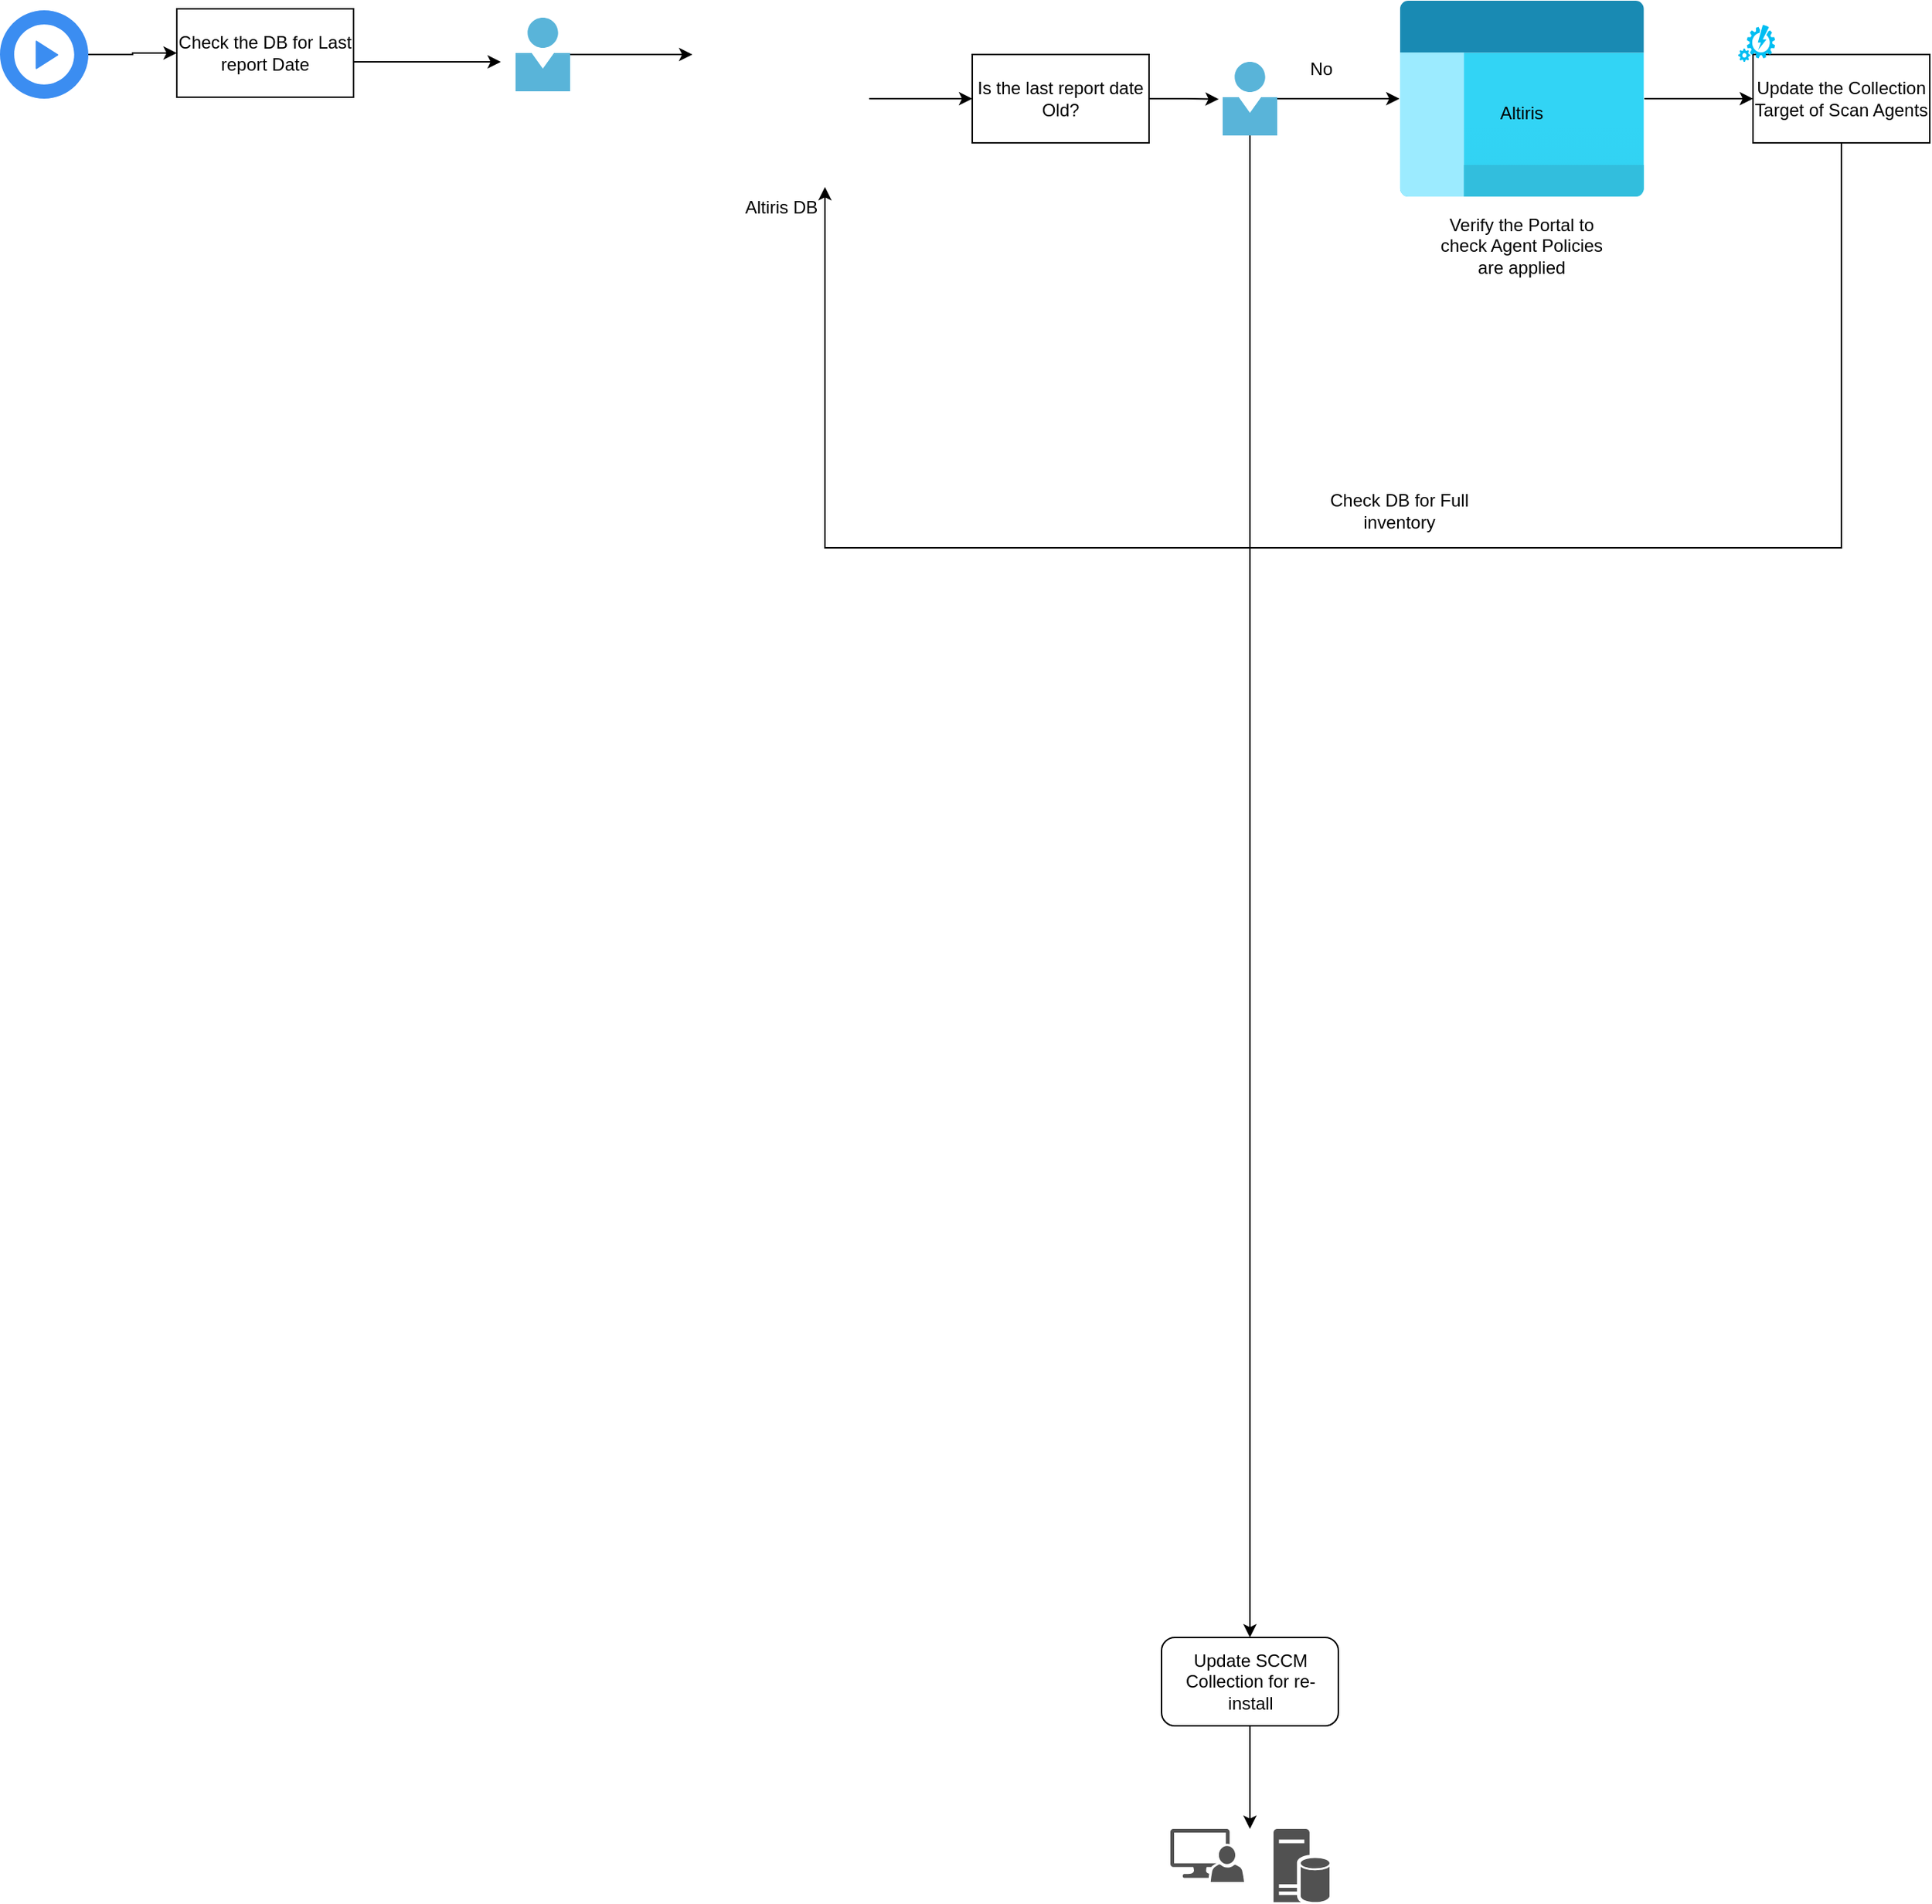 <mxfile version="16.4.6" type="github">
  <diagram id="HVIMIyNaEl5NfeKefO-4" name="Page-1">
    <mxGraphModel dx="782" dy="468" grid="1" gridSize="10" guides="1" tooltips="1" connect="1" arrows="1" fold="1" page="1" pageScale="1" pageWidth="850" pageHeight="1100" math="0" shadow="0">
      <root>
        <mxCell id="0" />
        <mxCell id="1" parent="0" />
        <mxCell id="V3Kr2m5Zbbi_J88Jwd5E-7" style="edgeStyle=orthogonalEdgeStyle;rounded=0;orthogonalLoop=1;jettySize=auto;html=1;entryX=0;entryY=0.5;entryDx=0;entryDy=0;" edge="1" parent="1" source="V3Kr2m5Zbbi_J88Jwd5E-1" target="V3Kr2m5Zbbi_J88Jwd5E-3">
          <mxGeometry relative="1" as="geometry" />
        </mxCell>
        <mxCell id="V3Kr2m5Zbbi_J88Jwd5E-1" value="" style="sketch=0;html=1;aspect=fixed;strokeColor=none;shadow=0;align=center;verticalAlign=top;fillColor=#3B8DF1;shape=mxgraph.gcp2.play_start" vertex="1" parent="1">
          <mxGeometry x="70" y="75" width="60" height="60" as="geometry" />
        </mxCell>
        <mxCell id="V3Kr2m5Zbbi_J88Jwd5E-9" style="edgeStyle=orthogonalEdgeStyle;rounded=0;orthogonalLoop=1;jettySize=auto;html=1;entryX=0;entryY=0.5;entryDx=0;entryDy=0;" edge="1" parent="1" source="V3Kr2m5Zbbi_J88Jwd5E-2" target="V3Kr2m5Zbbi_J88Jwd5E-8">
          <mxGeometry relative="1" as="geometry" />
        </mxCell>
        <mxCell id="V3Kr2m5Zbbi_J88Jwd5E-2" value="Altiris DB" style="shape=image;html=1;verticalAlign=top;verticalLabelPosition=bottom;labelBackgroundColor=#ffffff;imageAspect=0;aspect=fixed;image=https://cdn0.iconfinder.com/data/icons/octicons/1024/repo-128.png" vertex="1" parent="1">
          <mxGeometry x="540" y="75" width="120" height="120" as="geometry" />
        </mxCell>
        <mxCell id="V3Kr2m5Zbbi_J88Jwd5E-5" style="edgeStyle=orthogonalEdgeStyle;rounded=0;orthogonalLoop=1;jettySize=auto;html=1;" edge="1" parent="1" source="V3Kr2m5Zbbi_J88Jwd5E-3">
          <mxGeometry relative="1" as="geometry">
            <mxPoint x="410" y="110" as="targetPoint" />
            <Array as="points">
              <mxPoint x="340" y="110" />
              <mxPoint x="340" y="110" />
            </Array>
          </mxGeometry>
        </mxCell>
        <mxCell id="V3Kr2m5Zbbi_J88Jwd5E-3" value="Check the DB for Last report Date" style="rounded=0;whiteSpace=wrap;html=1;" vertex="1" parent="1">
          <mxGeometry x="190" y="74" width="120" height="60" as="geometry" />
        </mxCell>
        <mxCell id="V3Kr2m5Zbbi_J88Jwd5E-6" style="edgeStyle=orthogonalEdgeStyle;rounded=0;orthogonalLoop=1;jettySize=auto;html=1;entryX=0;entryY=0.25;entryDx=0;entryDy=0;" edge="1" parent="1" source="V3Kr2m5Zbbi_J88Jwd5E-4" target="V3Kr2m5Zbbi_J88Jwd5E-2">
          <mxGeometry relative="1" as="geometry" />
        </mxCell>
        <mxCell id="V3Kr2m5Zbbi_J88Jwd5E-4" value="" style="sketch=0;aspect=fixed;html=1;points=[];align=center;image;fontSize=12;image=img/lib/mscae/Person.svg;" vertex="1" parent="1">
          <mxGeometry x="420" y="80" width="37" height="50" as="geometry" />
        </mxCell>
        <mxCell id="V3Kr2m5Zbbi_J88Jwd5E-14" style="edgeStyle=orthogonalEdgeStyle;rounded=0;orthogonalLoop=1;jettySize=auto;html=1;entryX=-0.072;entryY=0.507;entryDx=0;entryDy=0;entryPerimeter=0;" edge="1" parent="1" source="V3Kr2m5Zbbi_J88Jwd5E-8" target="V3Kr2m5Zbbi_J88Jwd5E-11">
          <mxGeometry relative="1" as="geometry" />
        </mxCell>
        <mxCell id="V3Kr2m5Zbbi_J88Jwd5E-8" value="Is the last report date Old?" style="rounded=0;whiteSpace=wrap;html=1;" vertex="1" parent="1">
          <mxGeometry x="730" y="105" width="120" height="60" as="geometry" />
        </mxCell>
        <mxCell id="V3Kr2m5Zbbi_J88Jwd5E-13" style="edgeStyle=orthogonalEdgeStyle;rounded=0;orthogonalLoop=1;jettySize=auto;html=1;" edge="1" parent="1" source="V3Kr2m5Zbbi_J88Jwd5E-11" target="V3Kr2m5Zbbi_J88Jwd5E-12">
          <mxGeometry relative="1" as="geometry" />
        </mxCell>
        <mxCell id="V3Kr2m5Zbbi_J88Jwd5E-23" style="edgeStyle=orthogonalEdgeStyle;rounded=0;orthogonalLoop=1;jettySize=auto;html=1;" edge="1" parent="1" source="V3Kr2m5Zbbi_J88Jwd5E-11" target="V3Kr2m5Zbbi_J88Jwd5E-22">
          <mxGeometry relative="1" as="geometry" />
        </mxCell>
        <mxCell id="V3Kr2m5Zbbi_J88Jwd5E-11" value="" style="sketch=0;aspect=fixed;html=1;points=[];align=center;image;fontSize=12;image=img/lib/mscae/Person.svg;" vertex="1" parent="1">
          <mxGeometry x="900" y="110" width="37" height="50" as="geometry" />
        </mxCell>
        <mxCell id="V3Kr2m5Zbbi_J88Jwd5E-18" style="edgeStyle=orthogonalEdgeStyle;rounded=0;orthogonalLoop=1;jettySize=auto;html=1;entryX=0;entryY=0.5;entryDx=0;entryDy=0;" edge="1" parent="1" source="V3Kr2m5Zbbi_J88Jwd5E-12" target="V3Kr2m5Zbbi_J88Jwd5E-17">
          <mxGeometry relative="1" as="geometry" />
        </mxCell>
        <mxCell id="V3Kr2m5Zbbi_J88Jwd5E-12" value="" style="aspect=fixed;html=1;points=[];align=center;image;fontSize=12;image=img/lib/azure2/general/Management_Portal.svg;" vertex="1" parent="1">
          <mxGeometry x="1020.01" y="68.5" width="166.25" height="133" as="geometry" />
        </mxCell>
        <mxCell id="V3Kr2m5Zbbi_J88Jwd5E-15" value="Verify the Portal to check Agent Policies are applied" style="text;html=1;strokeColor=none;fillColor=none;align=center;verticalAlign=middle;whiteSpace=wrap;rounded=0;" vertex="1" parent="1">
          <mxGeometry x="1038.13" y="220" width="130" height="30" as="geometry" />
        </mxCell>
        <mxCell id="V3Kr2m5Zbbi_J88Jwd5E-16" value="Altiris" style="text;html=1;strokeColor=none;fillColor=none;align=center;verticalAlign=middle;whiteSpace=wrap;rounded=0;" vertex="1" parent="1">
          <mxGeometry x="1073" y="130" width="60" height="30" as="geometry" />
        </mxCell>
        <mxCell id="V3Kr2m5Zbbi_J88Jwd5E-29" style="edgeStyle=orthogonalEdgeStyle;rounded=0;orthogonalLoop=1;jettySize=auto;html=1;entryX=0.75;entryY=1;entryDx=0;entryDy=0;" edge="1" parent="1" source="V3Kr2m5Zbbi_J88Jwd5E-17" target="V3Kr2m5Zbbi_J88Jwd5E-2">
          <mxGeometry relative="1" as="geometry">
            <Array as="points">
              <mxPoint x="1320" y="440" />
              <mxPoint x="630" y="440" />
            </Array>
          </mxGeometry>
        </mxCell>
        <mxCell id="V3Kr2m5Zbbi_J88Jwd5E-17" value="Update the Collection Target of Scan Agents" style="rounded=0;whiteSpace=wrap;html=1;" vertex="1" parent="1">
          <mxGeometry x="1260" y="105" width="120" height="60" as="geometry" />
        </mxCell>
        <mxCell id="V3Kr2m5Zbbi_J88Jwd5E-19" value="No" style="text;html=1;strokeColor=none;fillColor=none;align=center;verticalAlign=middle;whiteSpace=wrap;rounded=0;" vertex="1" parent="1">
          <mxGeometry x="937" y="100" width="60" height="30" as="geometry" />
        </mxCell>
        <mxCell id="V3Kr2m5Zbbi_J88Jwd5E-20" value="" style="verticalLabelPosition=bottom;html=1;verticalAlign=top;align=center;strokeColor=none;fillColor=#00BEF2;shape=mxgraph.azure.automation;pointerEvents=1;" vertex="1" parent="1">
          <mxGeometry x="1250" y="85" width="25" height="25" as="geometry" />
        </mxCell>
        <mxCell id="V3Kr2m5Zbbi_J88Jwd5E-28" style="edgeStyle=orthogonalEdgeStyle;rounded=0;orthogonalLoop=1;jettySize=auto;html=1;" edge="1" parent="1" source="V3Kr2m5Zbbi_J88Jwd5E-22">
          <mxGeometry relative="1" as="geometry">
            <mxPoint x="918.5" y="1310" as="targetPoint" />
          </mxGeometry>
        </mxCell>
        <mxCell id="V3Kr2m5Zbbi_J88Jwd5E-22" value="Update SCCM Collection for re-install" style="rounded=1;whiteSpace=wrap;html=1;" vertex="1" parent="1">
          <mxGeometry x="858.5" y="1180" width="120" height="60" as="geometry" />
        </mxCell>
        <mxCell id="V3Kr2m5Zbbi_J88Jwd5E-26" value="" style="group" vertex="1" connectable="0" parent="1">
          <mxGeometry x="864.5" y="1310" width="108" height="50" as="geometry" />
        </mxCell>
        <mxCell id="V3Kr2m5Zbbi_J88Jwd5E-24" value="" style="sketch=0;pointerEvents=1;shadow=0;dashed=0;html=1;strokeColor=none;labelPosition=center;verticalLabelPosition=bottom;verticalAlign=top;align=center;fillColor=#515151;shape=mxgraph.mscae.system_center.admin_console" vertex="1" parent="V3Kr2m5Zbbi_J88Jwd5E-26">
          <mxGeometry width="50" height="36" as="geometry" />
        </mxCell>
        <mxCell id="V3Kr2m5Zbbi_J88Jwd5E-25" value="" style="sketch=0;pointerEvents=1;shadow=0;dashed=0;html=1;strokeColor=none;labelPosition=center;verticalLabelPosition=bottom;verticalAlign=top;align=center;fillColor=#515151;shape=mxgraph.mscae.enterprise.database_server" vertex="1" parent="V3Kr2m5Zbbi_J88Jwd5E-26">
          <mxGeometry x="70" width="38" height="50" as="geometry" />
        </mxCell>
        <mxCell id="V3Kr2m5Zbbi_J88Jwd5E-30" value="Check DB for Full inventory" style="text;html=1;strokeColor=none;fillColor=none;align=center;verticalAlign=middle;whiteSpace=wrap;rounded=0;" vertex="1" parent="1">
          <mxGeometry x="960" y="400" width="120" height="30" as="geometry" />
        </mxCell>
      </root>
    </mxGraphModel>
  </diagram>
</mxfile>
